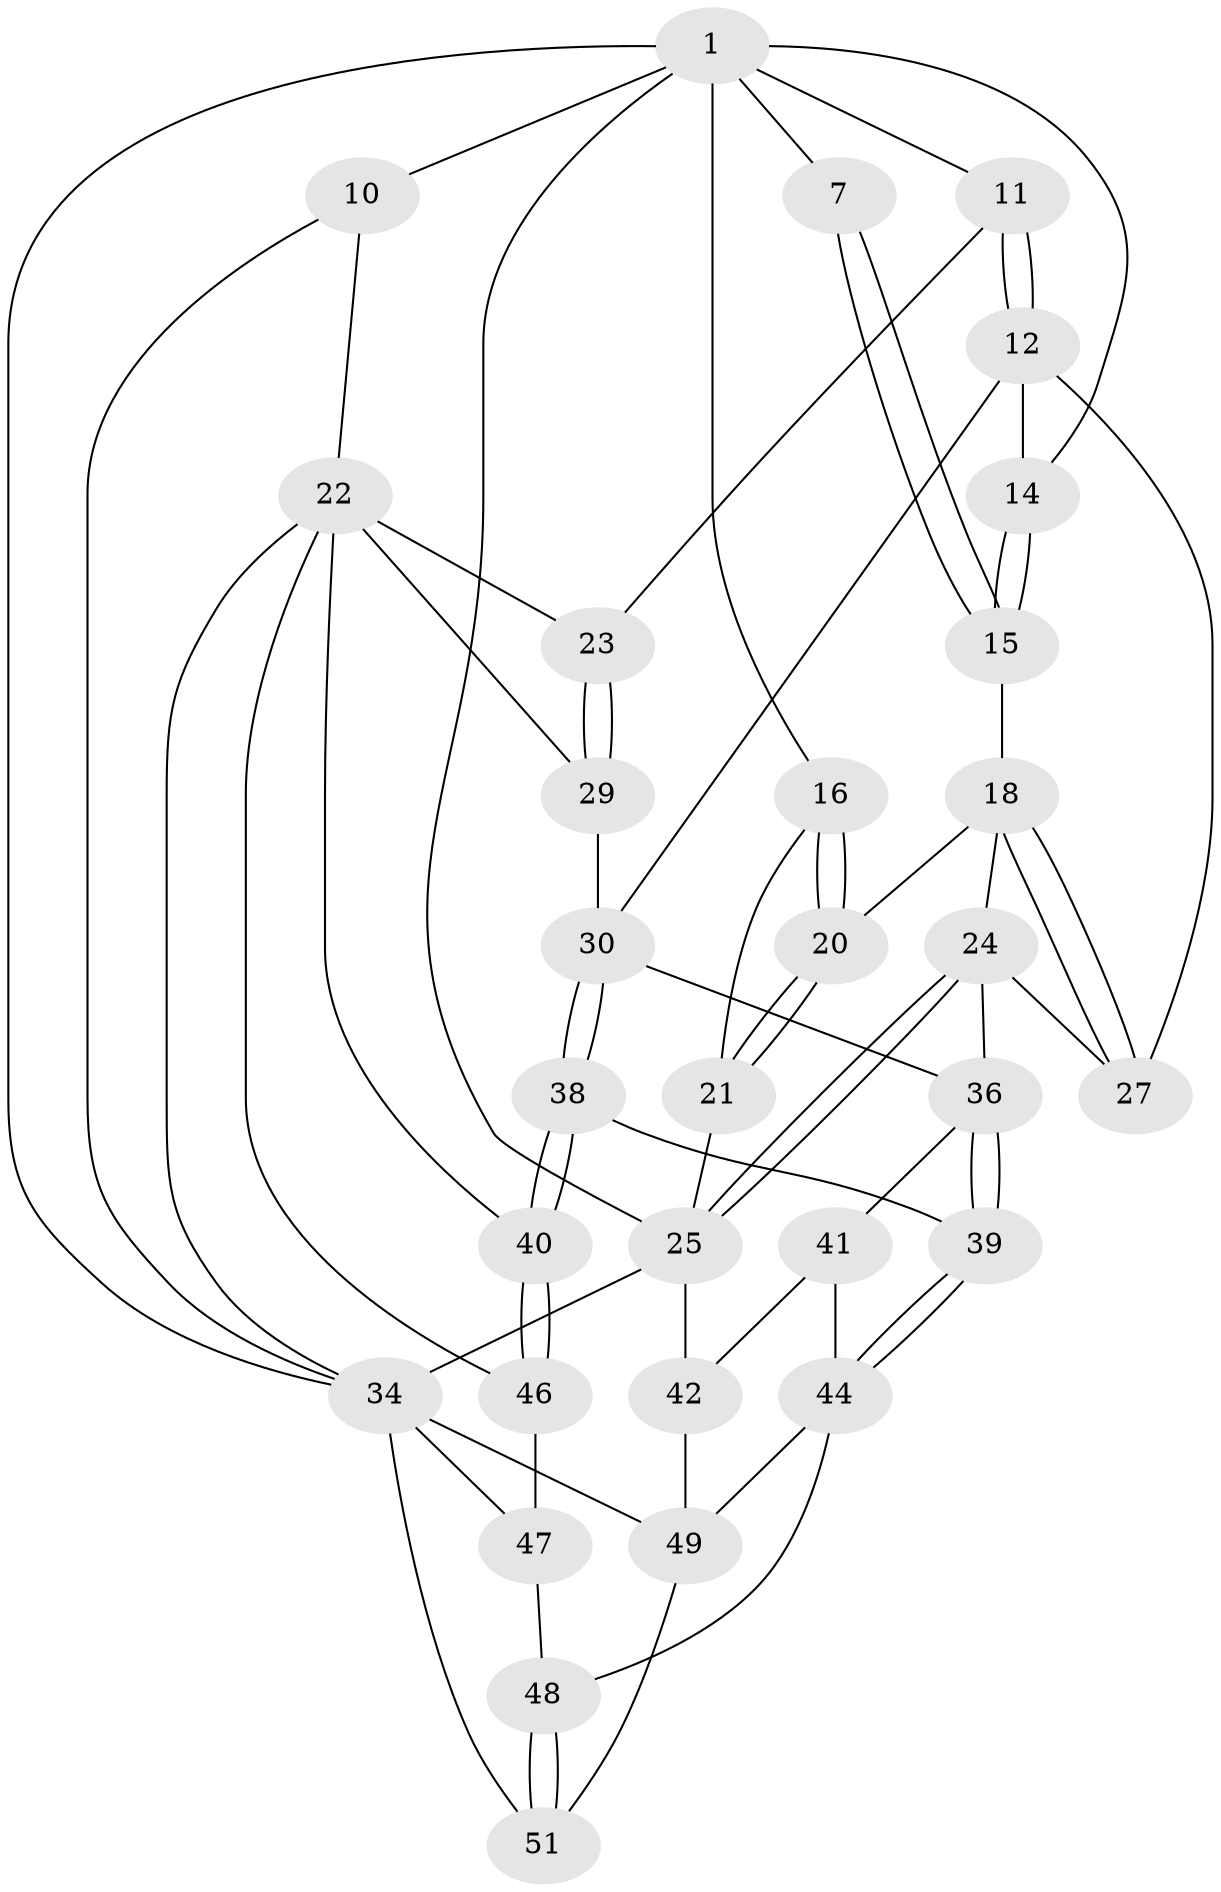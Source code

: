 // original degree distribution, {3: 0.03773584905660377, 5: 0.4528301886792453, 4: 0.2830188679245283, 6: 0.22641509433962265}
// Generated by graph-tools (version 1.1) at 2025/21/03/04/25 18:21:03]
// undirected, 31 vertices, 70 edges
graph export_dot {
graph [start="1"]
  node [color=gray90,style=filled];
  1 [pos="+0.277057975779505+0",super="+2+5"];
  7 [pos="+0.4294016242102585+0.16156026322128575"];
  10 [pos="+1+0"];
  11 [pos="+0.7791581148253309+0.2466102361720771"];
  12 [pos="+0.6706388491251468+0.43047300291709345",super="+13"];
  14 [pos="+0.6050019857663202+0.377594233935532"];
  15 [pos="+0.5307665807831755+0.3605702906542884"];
  16 [pos="+0.357083393293983+0.18822296115251377",super="+17"];
  18 [pos="+0.44441639404348293+0.3714901269976856",super="+19"];
  20 [pos="+0.3537611442406109+0.267729764696073"];
  21 [pos="+0.22081281083011697+0.3702911936959546"];
  22 [pos="+1+0.3331159137476381",super="+32"];
  23 [pos="+0.9544266564731583+0.37286632968092326"];
  24 [pos="+0.23238487650896128+0.580425004450244",super="+28"];
  25 [pos="+0.05982699910220067+0.6469096211390613",super="+26+43"];
  27 [pos="+0.43647012435908955+0.5435101119282498"];
  29 [pos="+0.8090626280033617+0.48843129955797854"];
  30 [pos="+0.759762666296434+0.48876039489348017",super="+31"];
  34 [pos="+1+1",super="+53+52"];
  36 [pos="+0.6087384452436787+0.6391149447711442",super="+37"];
  38 [pos="+0.7771283849389864+0.6776598141928355"];
  39 [pos="+0.6285983898164604+0.6827603761174165"];
  40 [pos="+0.812455769727653+0.721332575358776"];
  41 [pos="+0.4731222945424678+0.7687486245031001"];
  42 [pos="+0.4640077783076202+0.7711341827352669"];
  44 [pos="+0.6152980802058603+0.7789789226416115",super="+45"];
  46 [pos="+0.8211945544965179+0.7598707703606291"];
  47 [pos="+0.7569417745639199+0.8082425408922689"];
  48 [pos="+0.6893291640587896+0.8055233388750012"];
  49 [pos="+0.544179063383597+1",super="+50"];
  51 [pos="+0.6344046550813166+1"];
  1 -- 10 [weight=2];
  1 -- 16 [weight=2];
  1 -- 34;
  1 -- 7 [weight=2];
  1 -- 25;
  1 -- 11;
  1 -- 14;
  7 -- 15;
  7 -- 15;
  10 -- 22;
  10 -- 34;
  11 -- 12;
  11 -- 12;
  11 -- 23;
  12 -- 30;
  12 -- 27;
  12 -- 14;
  14 -- 15;
  14 -- 15;
  15 -- 18;
  16 -- 20;
  16 -- 20;
  16 -- 21;
  18 -- 27;
  18 -- 27;
  18 -- 24;
  18 -- 20;
  20 -- 21;
  20 -- 21;
  21 -- 25;
  22 -- 23;
  22 -- 34;
  22 -- 40;
  22 -- 29;
  22 -- 46;
  23 -- 29;
  23 -- 29;
  24 -- 25;
  24 -- 25;
  24 -- 27;
  24 -- 36;
  25 -- 42;
  25 -- 34;
  29 -- 30;
  30 -- 38;
  30 -- 38;
  30 -- 36;
  34 -- 49;
  34 -- 51;
  34 -- 47;
  36 -- 39;
  36 -- 39;
  36 -- 41;
  38 -- 39;
  38 -- 40;
  38 -- 40;
  39 -- 44;
  39 -- 44;
  40 -- 46;
  40 -- 46;
  41 -- 42;
  41 -- 44;
  42 -- 49;
  44 -- 48;
  44 -- 49;
  46 -- 47;
  47 -- 48;
  48 -- 51;
  48 -- 51;
  49 -- 51;
}
